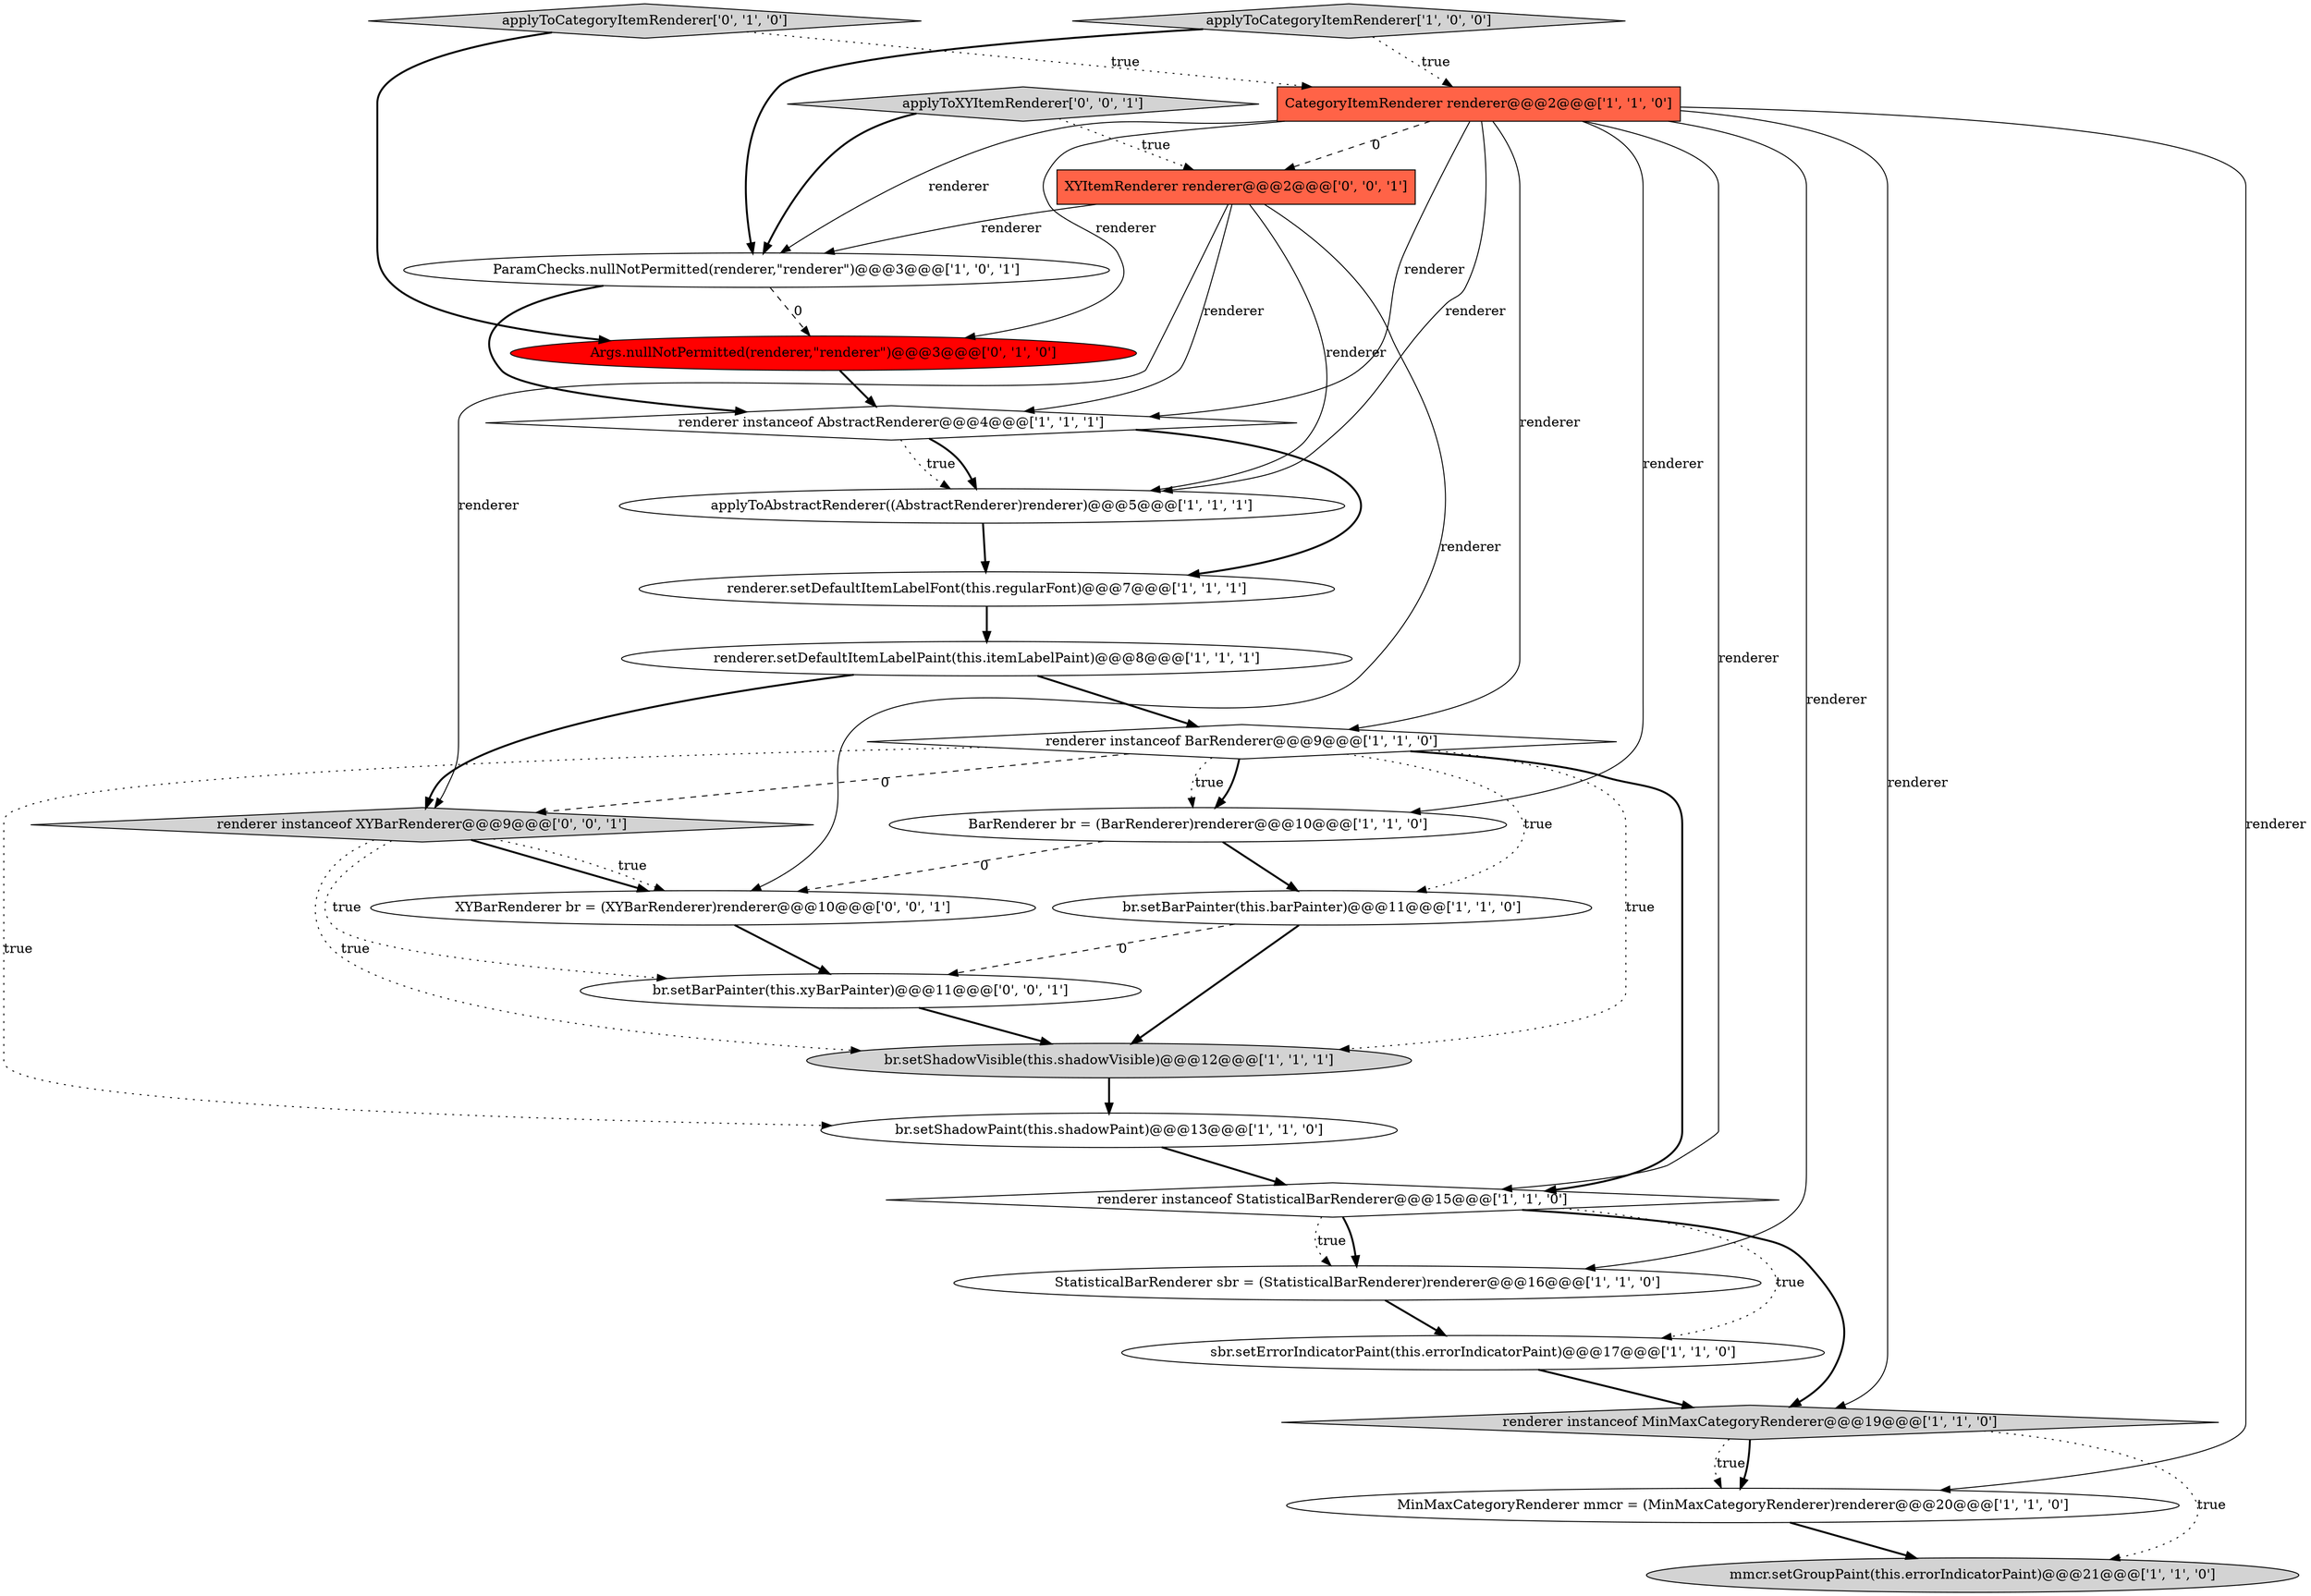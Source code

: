 digraph {
7 [style = filled, label = "renderer instanceof BarRenderer@@@9@@@['1', '1', '0']", fillcolor = white, shape = diamond image = "AAA0AAABBB1BBB"];
13 [style = filled, label = "ParamChecks.nullNotPermitted(renderer,\"renderer\")@@@3@@@['1', '0', '1']", fillcolor = white, shape = ellipse image = "AAA0AAABBB1BBB"];
21 [style = filled, label = "br.setBarPainter(this.xyBarPainter)@@@11@@@['0', '0', '1']", fillcolor = white, shape = ellipse image = "AAA0AAABBB3BBB"];
2 [style = filled, label = "br.setShadowVisible(this.shadowVisible)@@@12@@@['1', '1', '1']", fillcolor = lightgray, shape = ellipse image = "AAA0AAABBB1BBB"];
5 [style = filled, label = "br.setBarPainter(this.barPainter)@@@11@@@['1', '1', '0']", fillcolor = white, shape = ellipse image = "AAA0AAABBB1BBB"];
19 [style = filled, label = "applyToCategoryItemRenderer['0', '1', '0']", fillcolor = lightgray, shape = diamond image = "AAA0AAABBB2BBB"];
14 [style = filled, label = "renderer.setDefaultItemLabelPaint(this.itemLabelPaint)@@@8@@@['1', '1', '1']", fillcolor = white, shape = ellipse image = "AAA0AAABBB1BBB"];
24 [style = filled, label = "XYBarRenderer br = (XYBarRenderer)renderer@@@10@@@['0', '0', '1']", fillcolor = white, shape = ellipse image = "AAA0AAABBB3BBB"];
20 [style = filled, label = "XYItemRenderer renderer@@@2@@@['0', '0', '1']", fillcolor = tomato, shape = box image = "AAA0AAABBB3BBB"];
4 [style = filled, label = "renderer instanceof AbstractRenderer@@@4@@@['1', '1', '1']", fillcolor = white, shape = diamond image = "AAA0AAABBB1BBB"];
8 [style = filled, label = "BarRenderer br = (BarRenderer)renderer@@@10@@@['1', '1', '0']", fillcolor = white, shape = ellipse image = "AAA0AAABBB1BBB"];
15 [style = filled, label = "StatisticalBarRenderer sbr = (StatisticalBarRenderer)renderer@@@16@@@['1', '1', '0']", fillcolor = white, shape = ellipse image = "AAA0AAABBB1BBB"];
3 [style = filled, label = "mmcr.setGroupPaint(this.errorIndicatorPaint)@@@21@@@['1', '1', '0']", fillcolor = lightgray, shape = ellipse image = "AAA0AAABBB1BBB"];
12 [style = filled, label = "CategoryItemRenderer renderer@@@2@@@['1', '1', '0']", fillcolor = tomato, shape = box image = "AAA0AAABBB1BBB"];
9 [style = filled, label = "sbr.setErrorIndicatorPaint(this.errorIndicatorPaint)@@@17@@@['1', '1', '0']", fillcolor = white, shape = ellipse image = "AAA0AAABBB1BBB"];
1 [style = filled, label = "renderer instanceof StatisticalBarRenderer@@@15@@@['1', '1', '0']", fillcolor = white, shape = diamond image = "AAA0AAABBB1BBB"];
18 [style = filled, label = "Args.nullNotPermitted(renderer,\"renderer\")@@@3@@@['0', '1', '0']", fillcolor = red, shape = ellipse image = "AAA1AAABBB2BBB"];
22 [style = filled, label = "applyToXYItemRenderer['0', '0', '1']", fillcolor = lightgray, shape = diamond image = "AAA0AAABBB3BBB"];
11 [style = filled, label = "renderer.setDefaultItemLabelFont(this.regularFont)@@@7@@@['1', '1', '1']", fillcolor = white, shape = ellipse image = "AAA0AAABBB1BBB"];
17 [style = filled, label = "MinMaxCategoryRenderer mmcr = (MinMaxCategoryRenderer)renderer@@@20@@@['1', '1', '0']", fillcolor = white, shape = ellipse image = "AAA0AAABBB1BBB"];
23 [style = filled, label = "renderer instanceof XYBarRenderer@@@9@@@['0', '0', '1']", fillcolor = lightgray, shape = diamond image = "AAA0AAABBB3BBB"];
6 [style = filled, label = "br.setShadowPaint(this.shadowPaint)@@@13@@@['1', '1', '0']", fillcolor = white, shape = ellipse image = "AAA0AAABBB1BBB"];
0 [style = filled, label = "applyToAbstractRenderer((AbstractRenderer)renderer)@@@5@@@['1', '1', '1']", fillcolor = white, shape = ellipse image = "AAA0AAABBB1BBB"];
10 [style = filled, label = "applyToCategoryItemRenderer['1', '0', '0']", fillcolor = lightgray, shape = diamond image = "AAA0AAABBB1BBB"];
16 [style = filled, label = "renderer instanceof MinMaxCategoryRenderer@@@19@@@['1', '1', '0']", fillcolor = lightgray, shape = diamond image = "AAA0AAABBB1BBB"];
7->2 [style = dotted, label="true"];
12->8 [style = solid, label="renderer"];
12->7 [style = solid, label="renderer"];
7->6 [style = dotted, label="true"];
19->18 [style = bold, label=""];
10->12 [style = dotted, label="true"];
7->1 [style = bold, label=""];
7->23 [style = dashed, label="0"];
12->20 [style = dashed, label="0"];
11->14 [style = bold, label=""];
2->6 [style = bold, label=""];
1->15 [style = bold, label=""];
4->0 [style = dotted, label="true"];
16->17 [style = dotted, label="true"];
12->17 [style = solid, label="renderer"];
23->21 [style = dotted, label="true"];
19->12 [style = dotted, label="true"];
0->11 [style = bold, label=""];
12->13 [style = solid, label="renderer"];
16->17 [style = bold, label=""];
8->24 [style = dashed, label="0"];
7->8 [style = bold, label=""];
16->3 [style = dotted, label="true"];
23->2 [style = dotted, label="true"];
9->16 [style = bold, label=""];
12->16 [style = solid, label="renderer"];
4->0 [style = bold, label=""];
14->7 [style = bold, label=""];
20->4 [style = solid, label="renderer"];
21->2 [style = bold, label=""];
7->5 [style = dotted, label="true"];
12->4 [style = solid, label="renderer"];
6->1 [style = bold, label=""];
5->2 [style = bold, label=""];
23->24 [style = bold, label=""];
22->20 [style = dotted, label="true"];
18->4 [style = bold, label=""];
8->5 [style = bold, label=""];
12->18 [style = solid, label="renderer"];
10->13 [style = bold, label=""];
20->0 [style = solid, label="renderer"];
14->23 [style = bold, label=""];
1->16 [style = bold, label=""];
15->9 [style = bold, label=""];
24->21 [style = bold, label=""];
1->15 [style = dotted, label="true"];
1->9 [style = dotted, label="true"];
12->15 [style = solid, label="renderer"];
12->1 [style = solid, label="renderer"];
20->24 [style = solid, label="renderer"];
20->13 [style = solid, label="renderer"];
17->3 [style = bold, label=""];
20->23 [style = solid, label="renderer"];
5->21 [style = dashed, label="0"];
13->18 [style = dashed, label="0"];
4->11 [style = bold, label=""];
7->8 [style = dotted, label="true"];
23->24 [style = dotted, label="true"];
22->13 [style = bold, label=""];
12->0 [style = solid, label="renderer"];
13->4 [style = bold, label=""];
}
